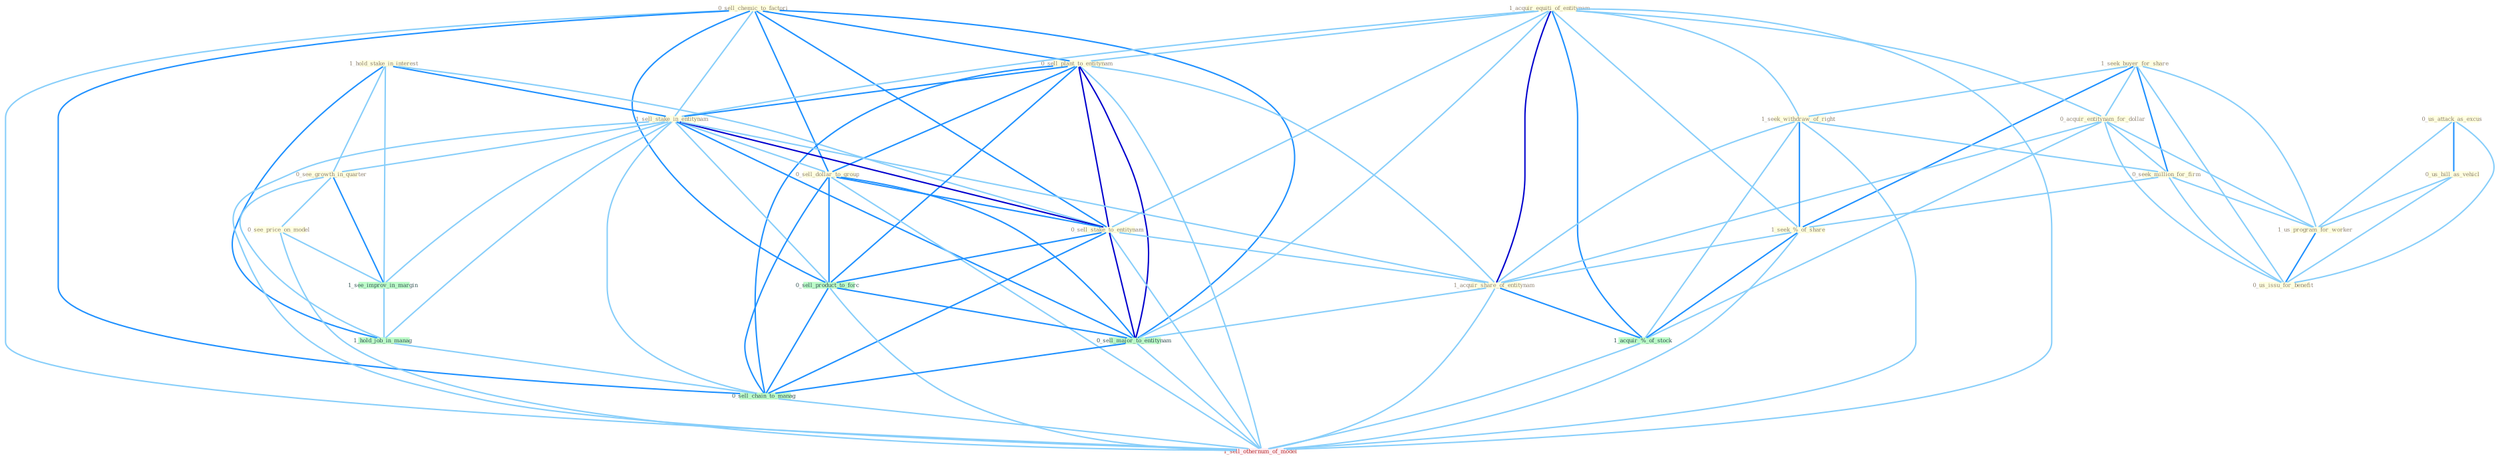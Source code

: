 Graph G{ 
    node
    [shape=polygon,style=filled,width=.5,height=.06,color="#BDFCC9",fixedsize=true,fontsize=4,
    fontcolor="#2f4f4f"];
    {node
    [color="#ffffe0", fontcolor="#8b7d6b"] "0_sell_chemic_to_factori " "1_hold_stake_in_interest " "1_seek_buyer_for_share " "1_acquir_equiti_of_entitynam " "0_sell_plant_to_entitynam " "0_acquir_entitynam_for_dollar " "1_sell_stake_in_entitynam " "0_see_growth_in_quarter " "1_seek_withdraw_of_right " "0_us_attack_as_excus " "0_us_bill_as_vehicl " "0_seek_million_for_firm " "0_sell_dollar_to_group " "1_us_program_for_worker " "1_seek_%_of_share " "0_sell_stake_to_entitynam " "0_see_price_on_model " "1_acquir_share_of_entitynam " "0_us_issu_for_benefit "}
{node [color="#fff0f5", fontcolor="#b22222"] "1_sell_othernum_of_model "}
edge [color="#B0E2FF"];

	"0_sell_chemic_to_factori " -- "0_sell_plant_to_entitynam " [w="2", color="#1e90ff" , len=0.8];
	"0_sell_chemic_to_factori " -- "1_sell_stake_in_entitynam " [w="1", color="#87cefa" ];
	"0_sell_chemic_to_factori " -- "0_sell_dollar_to_group " [w="2", color="#1e90ff" , len=0.8];
	"0_sell_chemic_to_factori " -- "0_sell_stake_to_entitynam " [w="2", color="#1e90ff" , len=0.8];
	"0_sell_chemic_to_factori " -- "0_sell_product_to_forc " [w="2", color="#1e90ff" , len=0.8];
	"0_sell_chemic_to_factori " -- "0_sell_major_to_entitynam " [w="2", color="#1e90ff" , len=0.8];
	"0_sell_chemic_to_factori " -- "0_sell_chain_to_manag " [w="2", color="#1e90ff" , len=0.8];
	"0_sell_chemic_to_factori " -- "1_sell_othernum_of_model " [w="1", color="#87cefa" ];
	"1_hold_stake_in_interest " -- "1_sell_stake_in_entitynam " [w="2", color="#1e90ff" , len=0.8];
	"1_hold_stake_in_interest " -- "0_see_growth_in_quarter " [w="1", color="#87cefa" ];
	"1_hold_stake_in_interest " -- "0_sell_stake_to_entitynam " [w="1", color="#87cefa" ];
	"1_hold_stake_in_interest " -- "1_see_improv_in_margin " [w="1", color="#87cefa" ];
	"1_hold_stake_in_interest " -- "1_hold_job_in_manag " [w="2", color="#1e90ff" , len=0.8];
	"1_seek_buyer_for_share " -- "0_acquir_entitynam_for_dollar " [w="1", color="#87cefa" ];
	"1_seek_buyer_for_share " -- "1_seek_withdraw_of_right " [w="1", color="#87cefa" ];
	"1_seek_buyer_for_share " -- "0_seek_million_for_firm " [w="2", color="#1e90ff" , len=0.8];
	"1_seek_buyer_for_share " -- "1_us_program_for_worker " [w="1", color="#87cefa" ];
	"1_seek_buyer_for_share " -- "1_seek_%_of_share " [w="2", color="#1e90ff" , len=0.8];
	"1_seek_buyer_for_share " -- "0_us_issu_for_benefit " [w="1", color="#87cefa" ];
	"1_acquir_equiti_of_entitynam " -- "0_sell_plant_to_entitynam " [w="1", color="#87cefa" ];
	"1_acquir_equiti_of_entitynam " -- "0_acquir_entitynam_for_dollar " [w="1", color="#87cefa" ];
	"1_acquir_equiti_of_entitynam " -- "1_sell_stake_in_entitynam " [w="1", color="#87cefa" ];
	"1_acquir_equiti_of_entitynam " -- "1_seek_withdraw_of_right " [w="1", color="#87cefa" ];
	"1_acquir_equiti_of_entitynam " -- "1_seek_%_of_share " [w="1", color="#87cefa" ];
	"1_acquir_equiti_of_entitynam " -- "0_sell_stake_to_entitynam " [w="1", color="#87cefa" ];
	"1_acquir_equiti_of_entitynam " -- "1_acquir_share_of_entitynam " [w="3", color="#0000cd" , len=0.6];
	"1_acquir_equiti_of_entitynam " -- "1_acquir_%_of_stock " [w="2", color="#1e90ff" , len=0.8];
	"1_acquir_equiti_of_entitynam " -- "0_sell_major_to_entitynam " [w="1", color="#87cefa" ];
	"1_acquir_equiti_of_entitynam " -- "1_sell_othernum_of_model " [w="1", color="#87cefa" ];
	"0_sell_plant_to_entitynam " -- "1_sell_stake_in_entitynam " [w="2", color="#1e90ff" , len=0.8];
	"0_sell_plant_to_entitynam " -- "0_sell_dollar_to_group " [w="2", color="#1e90ff" , len=0.8];
	"0_sell_plant_to_entitynam " -- "0_sell_stake_to_entitynam " [w="3", color="#0000cd" , len=0.6];
	"0_sell_plant_to_entitynam " -- "1_acquir_share_of_entitynam " [w="1", color="#87cefa" ];
	"0_sell_plant_to_entitynam " -- "0_sell_product_to_forc " [w="2", color="#1e90ff" , len=0.8];
	"0_sell_plant_to_entitynam " -- "0_sell_major_to_entitynam " [w="3", color="#0000cd" , len=0.6];
	"0_sell_plant_to_entitynam " -- "0_sell_chain_to_manag " [w="2", color="#1e90ff" , len=0.8];
	"0_sell_plant_to_entitynam " -- "1_sell_othernum_of_model " [w="1", color="#87cefa" ];
	"0_acquir_entitynam_for_dollar " -- "0_seek_million_for_firm " [w="1", color="#87cefa" ];
	"0_acquir_entitynam_for_dollar " -- "1_us_program_for_worker " [w="1", color="#87cefa" ];
	"0_acquir_entitynam_for_dollar " -- "1_acquir_share_of_entitynam " [w="1", color="#87cefa" ];
	"0_acquir_entitynam_for_dollar " -- "0_us_issu_for_benefit " [w="1", color="#87cefa" ];
	"0_acquir_entitynam_for_dollar " -- "1_acquir_%_of_stock " [w="1", color="#87cefa" ];
	"1_sell_stake_in_entitynam " -- "0_see_growth_in_quarter " [w="1", color="#87cefa" ];
	"1_sell_stake_in_entitynam " -- "0_sell_dollar_to_group " [w="1", color="#87cefa" ];
	"1_sell_stake_in_entitynam " -- "0_sell_stake_to_entitynam " [w="3", color="#0000cd" , len=0.6];
	"1_sell_stake_in_entitynam " -- "1_acquir_share_of_entitynam " [w="1", color="#87cefa" ];
	"1_sell_stake_in_entitynam " -- "1_see_improv_in_margin " [w="1", color="#87cefa" ];
	"1_sell_stake_in_entitynam " -- "1_hold_job_in_manag " [w="1", color="#87cefa" ];
	"1_sell_stake_in_entitynam " -- "0_sell_product_to_forc " [w="1", color="#87cefa" ];
	"1_sell_stake_in_entitynam " -- "0_sell_major_to_entitynam " [w="2", color="#1e90ff" , len=0.8];
	"1_sell_stake_in_entitynam " -- "0_sell_chain_to_manag " [w="1", color="#87cefa" ];
	"1_sell_stake_in_entitynam " -- "1_sell_othernum_of_model " [w="1", color="#87cefa" ];
	"0_see_growth_in_quarter " -- "0_see_price_on_model " [w="1", color="#87cefa" ];
	"0_see_growth_in_quarter " -- "1_see_improv_in_margin " [w="2", color="#1e90ff" , len=0.8];
	"0_see_growth_in_quarter " -- "1_hold_job_in_manag " [w="1", color="#87cefa" ];
	"1_seek_withdraw_of_right " -- "0_seek_million_for_firm " [w="1", color="#87cefa" ];
	"1_seek_withdraw_of_right " -- "1_seek_%_of_share " [w="2", color="#1e90ff" , len=0.8];
	"1_seek_withdraw_of_right " -- "1_acquir_share_of_entitynam " [w="1", color="#87cefa" ];
	"1_seek_withdraw_of_right " -- "1_acquir_%_of_stock " [w="1", color="#87cefa" ];
	"1_seek_withdraw_of_right " -- "1_sell_othernum_of_model " [w="1", color="#87cefa" ];
	"0_us_attack_as_excus " -- "0_us_bill_as_vehicl " [w="2", color="#1e90ff" , len=0.8];
	"0_us_attack_as_excus " -- "1_us_program_for_worker " [w="1", color="#87cefa" ];
	"0_us_attack_as_excus " -- "0_us_issu_for_benefit " [w="1", color="#87cefa" ];
	"0_us_bill_as_vehicl " -- "1_us_program_for_worker " [w="1", color="#87cefa" ];
	"0_us_bill_as_vehicl " -- "0_us_issu_for_benefit " [w="1", color="#87cefa" ];
	"0_seek_million_for_firm " -- "1_us_program_for_worker " [w="1", color="#87cefa" ];
	"0_seek_million_for_firm " -- "1_seek_%_of_share " [w="1", color="#87cefa" ];
	"0_seek_million_for_firm " -- "0_us_issu_for_benefit " [w="1", color="#87cefa" ];
	"0_sell_dollar_to_group " -- "0_sell_stake_to_entitynam " [w="2", color="#1e90ff" , len=0.8];
	"0_sell_dollar_to_group " -- "0_sell_product_to_forc " [w="2", color="#1e90ff" , len=0.8];
	"0_sell_dollar_to_group " -- "0_sell_major_to_entitynam " [w="2", color="#1e90ff" , len=0.8];
	"0_sell_dollar_to_group " -- "0_sell_chain_to_manag " [w="2", color="#1e90ff" , len=0.8];
	"0_sell_dollar_to_group " -- "1_sell_othernum_of_model " [w="1", color="#87cefa" ];
	"1_us_program_for_worker " -- "0_us_issu_for_benefit " [w="2", color="#1e90ff" , len=0.8];
	"1_seek_%_of_share " -- "1_acquir_share_of_entitynam " [w="1", color="#87cefa" ];
	"1_seek_%_of_share " -- "1_acquir_%_of_stock " [w="2", color="#1e90ff" , len=0.8];
	"1_seek_%_of_share " -- "1_sell_othernum_of_model " [w="1", color="#87cefa" ];
	"0_sell_stake_to_entitynam " -- "1_acquir_share_of_entitynam " [w="1", color="#87cefa" ];
	"0_sell_stake_to_entitynam " -- "0_sell_product_to_forc " [w="2", color="#1e90ff" , len=0.8];
	"0_sell_stake_to_entitynam " -- "0_sell_major_to_entitynam " [w="3", color="#0000cd" , len=0.6];
	"0_sell_stake_to_entitynam " -- "0_sell_chain_to_manag " [w="2", color="#1e90ff" , len=0.8];
	"0_sell_stake_to_entitynam " -- "1_sell_othernum_of_model " [w="1", color="#87cefa" ];
	"0_see_price_on_model " -- "1_see_improv_in_margin " [w="1", color="#87cefa" ];
	"0_see_price_on_model " -- "1_sell_othernum_of_model " [w="1", color="#87cefa" ];
	"1_acquir_share_of_entitynam " -- "1_acquir_%_of_stock " [w="2", color="#1e90ff" , len=0.8];
	"1_acquir_share_of_entitynam " -- "0_sell_major_to_entitynam " [w="1", color="#87cefa" ];
	"1_acquir_share_of_entitynam " -- "1_sell_othernum_of_model " [w="1", color="#87cefa" ];
	"1_see_improv_in_margin " -- "1_hold_job_in_manag " [w="1", color="#87cefa" ];
	"1_acquir_%_of_stock " -- "1_sell_othernum_of_model " [w="1", color="#87cefa" ];
	"1_hold_job_in_manag " -- "0_sell_chain_to_manag " [w="1", color="#87cefa" ];
	"0_sell_product_to_forc " -- "0_sell_major_to_entitynam " [w="2", color="#1e90ff" , len=0.8];
	"0_sell_product_to_forc " -- "0_sell_chain_to_manag " [w="2", color="#1e90ff" , len=0.8];
	"0_sell_product_to_forc " -- "1_sell_othernum_of_model " [w="1", color="#87cefa" ];
	"0_sell_major_to_entitynam " -- "0_sell_chain_to_manag " [w="2", color="#1e90ff" , len=0.8];
	"0_sell_major_to_entitynam " -- "1_sell_othernum_of_model " [w="1", color="#87cefa" ];
	"0_sell_chain_to_manag " -- "1_sell_othernum_of_model " [w="1", color="#87cefa" ];
}
